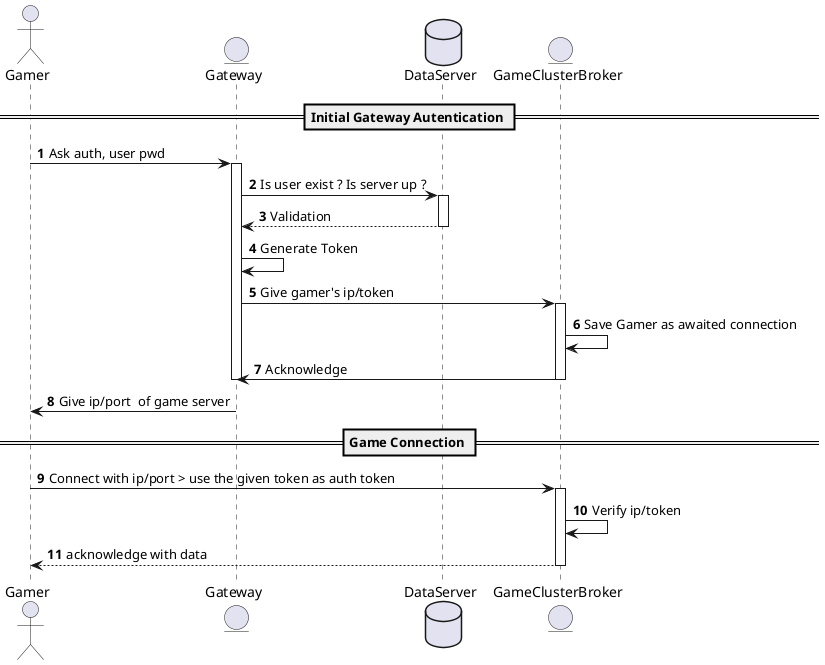 @startuml
actor Gamer
entity Gateway
database DataServer
entity GameClusterBroker
autonumber
== Initial Gateway Autentication ==
Gamer -> Gateway: Ask auth, user pwd
activate Gateway
Gateway -> DataServer : Is user exist ? Is server up ?
activate DataServer
Gateway <-- DataServer: Validation
deactivate DataServer
Gateway -> Gateway: Generate Token
Gateway -> GameClusterBroker: Give gamer's ip/token
activate GameClusterBroker
GameClusterBroker -> GameClusterBroker: Save Gamer as awaited connection
GameClusterBroker -> Gateway: Acknowledge
deactivate Gateway
deactivate GameClusterBroker
Gateway -> Gamer: Give ip/port  of game server
== Game Connection ==
Gamer -> GameClusterBroker: Connect with ip/port > use the given token as auth token
activate GameClusterBroker
GameClusterBroker -> GameClusterBroker: Verify ip/token
Gamer <-- GameClusterBroker: acknowledge with data
deactivate GameClusterBroker
@enduml